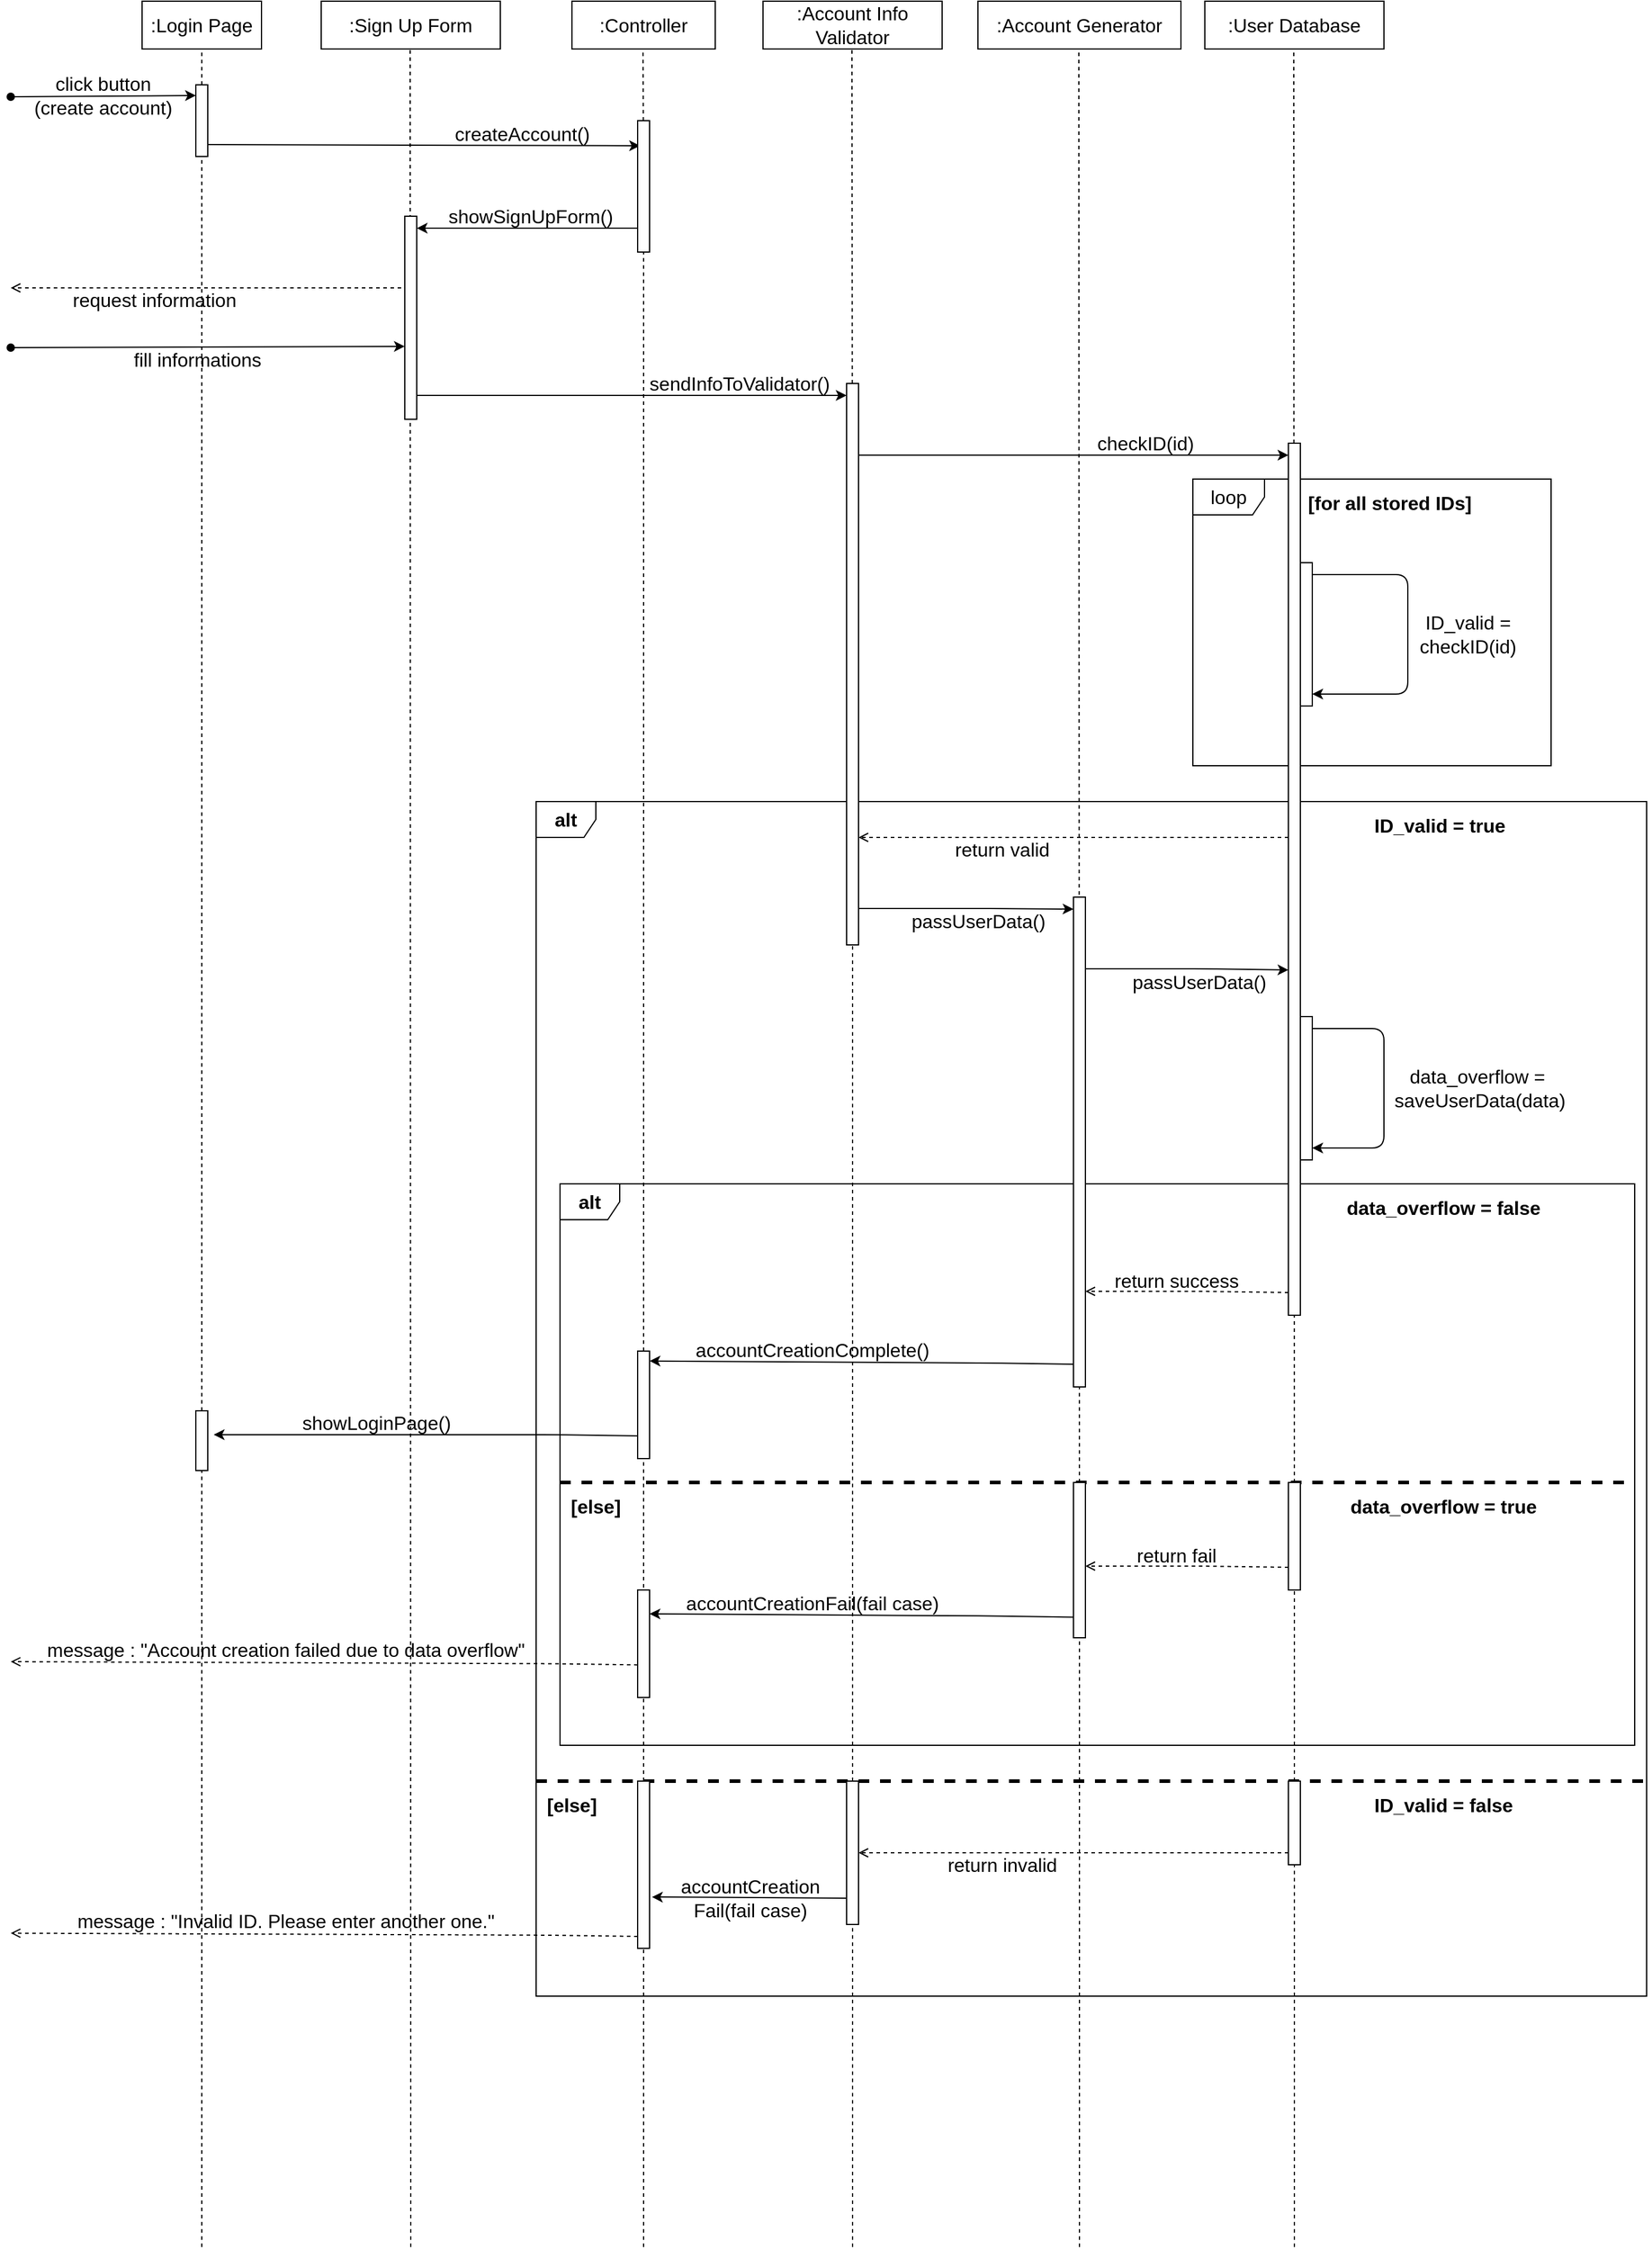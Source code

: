 <mxfile version="14.6.11" type="device"><diagram id="tHTe_I2bDUaO7Nul9PDq" name="Page-1"><mxGraphModel dx="2744" dy="1520" grid="1" gridSize="10" guides="1" tooltips="1" connect="1" arrows="1" fold="1" page="1" pageScale="1" pageWidth="3300" pageHeight="4681" math="0" shadow="0"><root><mxCell id="0"/><mxCell id="1" parent="0"/><mxCell id="PJq-S01LQ4rbDzRREBgb-29" value="&lt;b&gt;alt&lt;/b&gt;" style="shape=umlFrame;whiteSpace=wrap;html=1;fontSize=16;width=50;height=30;" parent="1" vertex="1"><mxGeometry x="640" y="790" width="930" height="1000" as="geometry"/></mxCell><mxCell id="PJq-S01LQ4rbDzRREBgb-40" value="&lt;b&gt;alt&lt;/b&gt;" style="shape=umlFrame;whiteSpace=wrap;html=1;fontSize=16;width=50;height=30;" parent="1" vertex="1"><mxGeometry x="660" y="1110" width="900" height="470" as="geometry"/></mxCell><mxCell id="PJq-S01LQ4rbDzRREBgb-30" value="loop" style="shape=umlFrame;whiteSpace=wrap;html=1;fontSize=16;" parent="1" vertex="1"><mxGeometry x="1190" y="520" width="300" height="240" as="geometry"/></mxCell><mxCell id="PJq-S01LQ4rbDzRREBgb-1" value=":Login Page" style="rounded=0;whiteSpace=wrap;html=1;fontSize=16;" parent="1" vertex="1"><mxGeometry x="310" y="120" width="100" height="40" as="geometry"/></mxCell><mxCell id="PJq-S01LQ4rbDzRREBgb-2" value=":Sign Up Form" style="rounded=0;whiteSpace=wrap;html=1;fontSize=16;" parent="1" vertex="1"><mxGeometry x="460" y="120" width="150" height="40" as="geometry"/></mxCell><mxCell id="PJq-S01LQ4rbDzRREBgb-3" value=":Controller" style="rounded=0;whiteSpace=wrap;html=1;fontSize=16;" parent="1" vertex="1"><mxGeometry x="670" y="120" width="120" height="40" as="geometry"/></mxCell><mxCell id="PJq-S01LQ4rbDzRREBgb-4" value=":Account Info Validator" style="rounded=0;whiteSpace=wrap;html=1;fontSize=16;" parent="1" vertex="1"><mxGeometry x="830" y="120" width="150" height="40" as="geometry"/></mxCell><mxCell id="PJq-S01LQ4rbDzRREBgb-5" value=":User Database" style="rounded=0;whiteSpace=wrap;html=1;fontSize=16;" parent="1" vertex="1"><mxGeometry x="1200" y="120" width="150" height="40" as="geometry"/></mxCell><mxCell id="PJq-S01LQ4rbDzRREBgb-6" value=":Account Generator" style="rounded=0;whiteSpace=wrap;html=1;fontSize=16;" parent="1" vertex="1"><mxGeometry x="1010" y="120" width="170" height="40" as="geometry"/></mxCell><mxCell id="PJq-S01LQ4rbDzRREBgb-7" value="" style="endArrow=none;html=1;fontSize=16;entryX=0.5;entryY=1;entryDx=0;entryDy=0;dashed=1;startArrow=none;" parent="1" source="n9s0C2pQZDcQ6zNCQ9L7-17" target="PJq-S01LQ4rbDzRREBgb-1" edge="1"><mxGeometry width="50" height="50" relative="1" as="geometry"><mxPoint x="360" y="1660" as="sourcePoint"/><mxPoint x="720" y="350" as="targetPoint"/></mxGeometry></mxCell><mxCell id="PJq-S01LQ4rbDzRREBgb-9" value="" style="endArrow=none;html=1;fontSize=16;entryX=0.5;entryY=1;entryDx=0;entryDy=0;dashed=1;startArrow=none;" parent="1" source="8kNlWf7XlPDB_38wcxgV-12" edge="1"><mxGeometry width="50" height="50" relative="1" as="geometry"><mxPoint x="730" y="1720" as="sourcePoint"/><mxPoint x="729.5" y="160" as="targetPoint"/></mxGeometry></mxCell><mxCell id="PJq-S01LQ4rbDzRREBgb-10" value="" style="endArrow=none;html=1;fontSize=16;entryX=0.5;entryY=1;entryDx=0;entryDy=0;dashed=1;startArrow=none;" parent="1" source="PJq-S01LQ4rbDzRREBgb-26" edge="1"><mxGeometry width="50" height="50" relative="1" as="geometry"><mxPoint x="905" y="1130" as="sourcePoint"/><mxPoint x="904.5" y="160" as="targetPoint"/></mxGeometry></mxCell><mxCell id="PJq-S01LQ4rbDzRREBgb-11" value="" style="endArrow=none;html=1;fontSize=16;entryX=0.5;entryY=1;entryDx=0;entryDy=0;dashed=1;startArrow=none;" parent="1" source="8kNlWf7XlPDB_38wcxgV-8" edge="1"><mxGeometry width="50" height="50" relative="1" as="geometry"><mxPoint x="1095" y="1816" as="sourcePoint"/><mxPoint x="1094.5" y="160" as="targetPoint"/></mxGeometry></mxCell><mxCell id="PJq-S01LQ4rbDzRREBgb-12" value="" style="endArrow=none;html=1;fontSize=16;entryX=0.5;entryY=1;entryDx=0;entryDy=0;dashed=1;startArrow=none;" parent="1" source="8kNlWf7XlPDB_38wcxgV-6" edge="1"><mxGeometry width="50" height="50" relative="1" as="geometry"><mxPoint x="1275" y="1972" as="sourcePoint"/><mxPoint x="1274.5" y="160" as="targetPoint"/></mxGeometry></mxCell><mxCell id="PJq-S01LQ4rbDzRREBgb-13" value="click button&lt;br&gt;(create account)" style="endArrow=classic;html=1;fontSize=16;startArrow=oval;startFill=1;labelBackgroundColor=none;entryX=0.01;entryY=0.149;entryDx=0;entryDy=0;entryPerimeter=0;" parent="1" target="n9s0C2pQZDcQ6zNCQ9L7-17" edge="1"><mxGeometry width="50" height="50" relative="1" as="geometry"><mxPoint x="200" y="200" as="sourcePoint"/><mxPoint x="350" y="200" as="targetPoint"/></mxGeometry></mxCell><mxCell id="PJq-S01LQ4rbDzRREBgb-14" value="createAccount()" style="endArrow=classic;html=1;labelBackgroundColor=none;fontSize=16;entryX=0.2;entryY=0.191;entryDx=0;entryDy=0;entryPerimeter=0;" parent="1" target="8kNlWf7XlPDB_38wcxgV-12" edge="1"><mxGeometry x="0.46" y="10" width="50" height="50" relative="1" as="geometry"><mxPoint x="360" y="240" as="sourcePoint"/><mxPoint x="730" y="240" as="targetPoint"/><mxPoint as="offset"/></mxGeometry></mxCell><mxCell id="PJq-S01LQ4rbDzRREBgb-15" value="showSignUpForm()" style="endArrow=classic;html=1;labelBackgroundColor=none;fontSize=16;entryX=1;entryY=0.059;entryDx=0;entryDy=0;entryPerimeter=0;" parent="1" target="PJq-S01LQ4rbDzRREBgb-24" edge="1"><mxGeometry y="-10" width="50" height="50" relative="1" as="geometry"><mxPoint x="730" y="310" as="sourcePoint"/><mxPoint x="600" y="310" as="targetPoint"/><Array as="points"><mxPoint x="630" y="310"/></Array><mxPoint as="offset"/></mxGeometry></mxCell><mxCell id="PJq-S01LQ4rbDzRREBgb-16" value="request information" style="endArrow=open;html=1;labelBackgroundColor=none;fontSize=16;dashed=1;endFill=0;" parent="1" edge="1"><mxGeometry x="0.266" y="10" width="50" height="50" relative="1" as="geometry"><mxPoint x="527" y="360" as="sourcePoint"/><mxPoint x="200" y="360" as="targetPoint"/><mxPoint as="offset"/></mxGeometry></mxCell><mxCell id="PJq-S01LQ4rbDzRREBgb-17" value="fill informations" style="endArrow=classic;html=1;fontSize=16;startArrow=oval;startFill=1;labelBackgroundColor=none;entryX=0;entryY=0.641;entryDx=0;entryDy=0;entryPerimeter=0;" parent="1" target="PJq-S01LQ4rbDzRREBgb-24" edge="1"><mxGeometry x="-0.057" y="-10" width="50" height="50" relative="1" as="geometry"><mxPoint x="200" y="410" as="sourcePoint"/><mxPoint x="533" y="410" as="targetPoint"/><mxPoint as="offset"/></mxGeometry></mxCell><mxCell id="PJq-S01LQ4rbDzRREBgb-19" value="sendInfoToValidator()" style="endArrow=classic;html=1;labelBackgroundColor=none;fontSize=16;" parent="1" edge="1"><mxGeometry x="0.5" y="10" width="50" height="50" relative="1" as="geometry"><mxPoint x="540" y="450" as="sourcePoint"/><mxPoint x="900" y="450" as="targetPoint"/><mxPoint as="offset"/></mxGeometry></mxCell><mxCell id="PJq-S01LQ4rbDzRREBgb-20" value="checkID(id)" style="endArrow=classic;html=1;labelBackgroundColor=none;fontSize=16;" parent="1" edge="1"><mxGeometry x="0.333" y="10" width="50" height="50" relative="1" as="geometry"><mxPoint x="910" y="500" as="sourcePoint"/><mxPoint x="1270" y="500" as="targetPoint"/><Array as="points"><mxPoint x="1010" y="500"/></Array><mxPoint as="offset"/></mxGeometry></mxCell><mxCell id="PJq-S01LQ4rbDzRREBgb-22" value="ID_valid =&lt;br&gt;checkID(id)" style="endArrow=classic;html=1;labelBackgroundColor=none;fontSize=16;edgeStyle=elbowEdgeStyle;" parent="1" edge="1"><mxGeometry y="50" width="50" height="50" relative="1" as="geometry"><mxPoint x="1290" y="600" as="sourcePoint"/><mxPoint x="1290" y="700" as="targetPoint"/><Array as="points"><mxPoint x="1370" y="650"/></Array><mxPoint as="offset"/></mxGeometry></mxCell><mxCell id="PJq-S01LQ4rbDzRREBgb-23" value="return valid" style="endArrow=open;html=1;labelBackgroundColor=none;fontSize=16;dashed=1;endFill=0;" parent="1" edge="1"><mxGeometry x="0.333" y="10" width="50" height="50" relative="1" as="geometry"><mxPoint x="1270" y="820" as="sourcePoint"/><mxPoint x="910" y="820" as="targetPoint"/><Array as="points"><mxPoint x="1010" y="820"/></Array><mxPoint as="offset"/></mxGeometry></mxCell><mxCell id="PJq-S01LQ4rbDzRREBgb-8" value="" style="endArrow=none;html=1;fontSize=16;entryX=0.5;entryY=1;entryDx=0;entryDy=0;dashed=1;" parent="1" edge="1"><mxGeometry width="50" height="50" relative="1" as="geometry"><mxPoint x="535" y="2000" as="sourcePoint"/><mxPoint x="534.5" y="160" as="targetPoint"/></mxGeometry></mxCell><mxCell id="PJq-S01LQ4rbDzRREBgb-24" value="" style="rounded=0;whiteSpace=wrap;html=1;fontSize=16;" parent="1" vertex="1"><mxGeometry x="530" y="300" width="10" height="170" as="geometry"/></mxCell><mxCell id="PJq-S01LQ4rbDzRREBgb-26" value="" style="rounded=0;whiteSpace=wrap;html=1;fontSize=16;" parent="1" vertex="1"><mxGeometry x="900" y="440" width="10" height="470" as="geometry"/></mxCell><mxCell id="PJq-S01LQ4rbDzRREBgb-28" value="" style="endArrow=none;html=1;fontSize=16;entryX=0.5;entryY=1;entryDx=0;entryDy=0;dashed=1;startArrow=none;" parent="1" source="n9s0C2pQZDcQ6zNCQ9L7-9" target="PJq-S01LQ4rbDzRREBgb-26" edge="1"><mxGeometry width="50" height="50" relative="1" as="geometry"><mxPoint x="905" y="2010" as="sourcePoint"/><mxPoint x="904.5" y="160" as="targetPoint"/></mxGeometry></mxCell><mxCell id="PJq-S01LQ4rbDzRREBgb-31" value="&lt;b&gt;[for all stored IDs]&lt;/b&gt;" style="text;html=1;strokeColor=none;fillColor=none;align=center;verticalAlign=middle;whiteSpace=wrap;rounded=0;fontSize=16;" parent="1" vertex="1"><mxGeometry x="1260" y="530" width="190" height="20" as="geometry"/></mxCell><mxCell id="PJq-S01LQ4rbDzRREBgb-32" value="" style="rounded=0;whiteSpace=wrap;html=1;fontSize=16;" parent="1" vertex="1"><mxGeometry x="1270" y="490" width="10" height="730" as="geometry"/></mxCell><mxCell id="PJq-S01LQ4rbDzRREBgb-34" value="" style="rounded=0;whiteSpace=wrap;html=1;fontSize=16;" parent="1" vertex="1"><mxGeometry x="1280" y="590" width="10" height="120" as="geometry"/></mxCell><mxCell id="PJq-S01LQ4rbDzRREBgb-35" value="passUserData()" style="endArrow=classic;html=1;labelBackgroundColor=none;fontSize=16;" parent="1" edge="1"><mxGeometry x="0.112" y="-10" width="50" height="50" relative="1" as="geometry"><mxPoint x="910" y="879.5" as="sourcePoint"/><mxPoint x="1090" y="880" as="targetPoint"/><Array as="points"><mxPoint x="1010" y="879.5"/></Array><mxPoint y="1" as="offset"/></mxGeometry></mxCell><mxCell id="PJq-S01LQ4rbDzRREBgb-36" value="" style="rounded=0;whiteSpace=wrap;html=1;fontSize=16;" parent="1" vertex="1"><mxGeometry x="1090" y="870" width="10" height="410" as="geometry"/></mxCell><mxCell id="PJq-S01LQ4rbDzRREBgb-37" value="passUserData()" style="endArrow=classic;html=1;labelBackgroundColor=none;fontSize=16;" parent="1" edge="1"><mxGeometry x="0.112" y="-10" width="50" height="50" relative="1" as="geometry"><mxPoint x="1100" y="930" as="sourcePoint"/><mxPoint x="1270" y="931" as="targetPoint"/><Array as="points"><mxPoint x="1200" y="930"/></Array><mxPoint y="1" as="offset"/></mxGeometry></mxCell><mxCell id="PJq-S01LQ4rbDzRREBgb-38" value="data_overflow =&amp;nbsp;&lt;br&gt;saveUserData(data)" style="endArrow=classic;html=1;labelBackgroundColor=none;fontSize=16;edgeStyle=elbowEdgeStyle;" parent="1" edge="1"><mxGeometry y="80" width="50" height="50" relative="1" as="geometry"><mxPoint x="1290" y="980" as="sourcePoint"/><mxPoint x="1290" y="1080" as="targetPoint"/><Array as="points"><mxPoint x="1350" y="1030"/></Array><mxPoint as="offset"/></mxGeometry></mxCell><mxCell id="PJq-S01LQ4rbDzRREBgb-39" value="" style="rounded=0;whiteSpace=wrap;html=1;fontSize=16;" parent="1" vertex="1"><mxGeometry x="1280" y="970" width="10" height="120" as="geometry"/></mxCell><mxCell id="PJq-S01LQ4rbDzRREBgb-41" value="data_overflow = false" style="text;html=1;strokeColor=none;fillColor=none;align=center;verticalAlign=middle;whiteSpace=wrap;rounded=0;fontSize=16;fontStyle=1" parent="1" vertex="1"><mxGeometry x="1290" y="1130" width="220" as="geometry"/></mxCell><mxCell id="PJq-S01LQ4rbDzRREBgb-42" value="return success" style="endArrow=open;html=1;labelBackgroundColor=none;fontSize=16;dashed=1;endFill=0;" parent="1" edge="1"><mxGeometry x="0.112" y="-10" width="50" height="50" relative="1" as="geometry"><mxPoint x="1270" y="1201" as="sourcePoint"/><mxPoint x="1100" y="1200" as="targetPoint"/><Array as="points"><mxPoint x="1200" y="1200"/></Array><mxPoint y="1" as="offset"/></mxGeometry></mxCell><mxCell id="8kNlWf7XlPDB_38wcxgV-1" value="accountCreationComplete()" style="endArrow=classic;html=1;labelBackgroundColor=none;fontSize=16;entryX=1;entryY=0.092;entryDx=0;entryDy=0;entryPerimeter=0;endFill=1;" parent="1" target="8kNlWf7XlPDB_38wcxgV-14" edge="1"><mxGeometry x="0.233" y="-10" width="50" height="50" relative="1" as="geometry"><mxPoint x="1090" y="1261" as="sourcePoint"/><mxPoint x="730" y="1260" as="targetPoint"/><Array as="points"><mxPoint x="1020" y="1260"/></Array><mxPoint as="offset"/></mxGeometry></mxCell><mxCell id="8kNlWf7XlPDB_38wcxgV-3" value="" style="endArrow=none;html=1;dashed=1;strokeWidth=3;exitX=0;exitY=0.532;exitDx=0;exitDy=0;exitPerimeter=0;" parent="1" source="PJq-S01LQ4rbDzRREBgb-40" edge="1"><mxGeometry width="50" height="50" relative="1" as="geometry"><mxPoint x="1010" y="1360" as="sourcePoint"/><mxPoint x="1560" y="1360" as="targetPoint"/></mxGeometry></mxCell><mxCell id="8kNlWf7XlPDB_38wcxgV-4" value="data_overflow = true" style="text;html=1;strokeColor=none;fillColor=none;align=center;verticalAlign=middle;whiteSpace=wrap;rounded=0;fontSize=16;fontStyle=1" parent="1" vertex="1"><mxGeometry x="1290" y="1380" width="220" as="geometry"/></mxCell><mxCell id="8kNlWf7XlPDB_38wcxgV-5" value="&lt;b style=&quot;font-size: 16px;&quot;&gt;[else]&lt;/b&gt;" style="text;html=1;strokeColor=none;fillColor=none;align=center;verticalAlign=middle;whiteSpace=wrap;rounded=0;fontSize=16;" parent="1" vertex="1"><mxGeometry x="670" y="1370" width="40" height="20" as="geometry"/></mxCell><mxCell id="8kNlWf7XlPDB_38wcxgV-6" value="" style="rounded=0;whiteSpace=wrap;html=1;fontSize=16;" parent="1" vertex="1"><mxGeometry x="1270" y="1360" width="10" height="90" as="geometry"/></mxCell><mxCell id="8kNlWf7XlPDB_38wcxgV-7" value="" style="endArrow=none;html=1;fontSize=16;entryX=0.5;entryY=1;entryDx=0;entryDy=0;dashed=1;startArrow=none;" parent="1" source="n9s0C2pQZDcQ6zNCQ9L7-4" target="8kNlWf7XlPDB_38wcxgV-6" edge="1"><mxGeometry width="50" height="50" relative="1" as="geometry"><mxPoint x="1275" y="1972" as="sourcePoint"/><mxPoint x="1274.5" y="160" as="targetPoint"/></mxGeometry></mxCell><mxCell id="8kNlWf7XlPDB_38wcxgV-8" value="" style="rounded=0;whiteSpace=wrap;html=1;fontSize=16;" parent="1" vertex="1"><mxGeometry x="1090" y="1360" width="10" height="130" as="geometry"/></mxCell><mxCell id="8kNlWf7XlPDB_38wcxgV-9" value="" style="endArrow=none;html=1;fontSize=16;entryX=0.5;entryY=1;entryDx=0;entryDy=0;dashed=1;" parent="1" target="8kNlWf7XlPDB_38wcxgV-8" edge="1"><mxGeometry width="50" height="50" relative="1" as="geometry"><mxPoint x="1095" y="2000" as="sourcePoint"/><mxPoint x="1094.5" y="160" as="targetPoint"/></mxGeometry></mxCell><mxCell id="8kNlWf7XlPDB_38wcxgV-10" value="return fail" style="endArrow=open;html=1;labelBackgroundColor=none;fontSize=16;dashed=1;endFill=0;" parent="1" edge="1"><mxGeometry x="0.112" y="-10" width="50" height="50" relative="1" as="geometry"><mxPoint x="1270" y="1431" as="sourcePoint"/><mxPoint x="1100" y="1430" as="targetPoint"/><Array as="points"><mxPoint x="1200" y="1430"/></Array><mxPoint y="1" as="offset"/></mxGeometry></mxCell><mxCell id="8kNlWf7XlPDB_38wcxgV-12" value="" style="rounded=0;whiteSpace=wrap;html=1;fontSize=16;" parent="1" vertex="1"><mxGeometry x="725" y="220" width="10" height="110" as="geometry"/></mxCell><mxCell id="8kNlWf7XlPDB_38wcxgV-13" value="" style="endArrow=none;html=1;fontSize=16;entryX=0.5;entryY=1;entryDx=0;entryDy=0;dashed=1;startArrow=none;" parent="1" target="8kNlWf7XlPDB_38wcxgV-12" edge="1"><mxGeometry width="50" height="50" relative="1" as="geometry"><mxPoint x="730" y="2000" as="sourcePoint"/><mxPoint x="729.5" y="160" as="targetPoint"/></mxGeometry></mxCell><mxCell id="8kNlWf7XlPDB_38wcxgV-14" value="" style="rounded=0;whiteSpace=wrap;html=1;fontSize=16;" parent="1" vertex="1"><mxGeometry x="725" y="1250" width="10" height="90" as="geometry"/></mxCell><mxCell id="8kNlWf7XlPDB_38wcxgV-16" value="showLoginPage()" style="endArrow=classic;html=1;labelBackgroundColor=none;fontSize=16;endFill=1;" parent="1" edge="1"><mxGeometry x="0.233" y="-10" width="50" height="50" relative="1" as="geometry"><mxPoint x="725" y="1321" as="sourcePoint"/><mxPoint x="370" y="1320" as="targetPoint"/><Array as="points"><mxPoint x="655" y="1320"/></Array><mxPoint as="offset"/></mxGeometry></mxCell><mxCell id="8kNlWf7XlPDB_38wcxgV-17" value="" style="rounded=0;whiteSpace=wrap;html=1;fontSize=16;" parent="1" vertex="1"><mxGeometry x="355" y="1300" width="10" height="50" as="geometry"/></mxCell><mxCell id="8kNlWf7XlPDB_38wcxgV-18" value="" style="endArrow=none;html=1;fontSize=16;entryX=0.5;entryY=1;entryDx=0;entryDy=0;dashed=1;" parent="1" target="8kNlWf7XlPDB_38wcxgV-17" edge="1"><mxGeometry width="50" height="50" relative="1" as="geometry"><mxPoint x="360" y="2000" as="sourcePoint"/><mxPoint x="360" y="160" as="targetPoint"/></mxGeometry></mxCell><mxCell id="8kNlWf7XlPDB_38wcxgV-19" value="accountCreationFail(fail case)" style="endArrow=classic;html=1;labelBackgroundColor=none;fontSize=16;entryX=1;entryY=0.092;entryDx=0;entryDy=0;entryPerimeter=0;endFill=1;" parent="1" edge="1"><mxGeometry x="0.233" y="-10" width="50" height="50" relative="1" as="geometry"><mxPoint x="1090" y="1472.72" as="sourcePoint"/><mxPoint x="735" y="1470" as="targetPoint"/><Array as="points"><mxPoint x="1020" y="1471.72"/></Array><mxPoint as="offset"/></mxGeometry></mxCell><mxCell id="8kNlWf7XlPDB_38wcxgV-20" value="" style="rounded=0;whiteSpace=wrap;html=1;fontSize=16;" parent="1" vertex="1"><mxGeometry x="725" y="1450" width="10" height="90" as="geometry"/></mxCell><mxCell id="8kNlWf7XlPDB_38wcxgV-22" value="message : &quot;Account creation failed due to data overflow&quot;" style="endArrow=open;html=1;labelBackgroundColor=none;fontSize=16;endFill=0;dashed=1;" parent="1" edge="1"><mxGeometry x="0.124" y="-11" width="50" height="50" relative="1" as="geometry"><mxPoint x="725" y="1512.72" as="sourcePoint"/><mxPoint x="200" y="1510" as="targetPoint"/><Array as="points"><mxPoint x="655" y="1511.72"/></Array><mxPoint as="offset"/></mxGeometry></mxCell><mxCell id="n9s0C2pQZDcQ6zNCQ9L7-1" value="" style="endArrow=none;html=1;dashed=1;strokeWidth=3;exitX=0;exitY=0.532;exitDx=0;exitDy=0;exitPerimeter=0;entryX=1.001;entryY=0.82;entryDx=0;entryDy=0;entryPerimeter=0;" parent="1" target="PJq-S01LQ4rbDzRREBgb-29" edge="1"><mxGeometry width="50" height="50" relative="1" as="geometry"><mxPoint x="640" y="1610.04" as="sourcePoint"/><mxPoint x="1450" y="1606" as="targetPoint"/></mxGeometry></mxCell><mxCell id="n9s0C2pQZDcQ6zNCQ9L7-2" value="&lt;b style=&quot;font-size: 16px;&quot;&gt;[else]&lt;/b&gt;" style="text;html=1;strokeColor=none;fillColor=none;align=center;verticalAlign=middle;whiteSpace=wrap;rounded=0;fontSize=16;" parent="1" vertex="1"><mxGeometry x="650" y="1620" width="40" height="20" as="geometry"/></mxCell><mxCell id="n9s0C2pQZDcQ6zNCQ9L7-3" value="return invalid" style="endArrow=open;html=1;labelBackgroundColor=none;fontSize=16;dashed=1;endFill=0;" parent="1" edge="1"><mxGeometry x="0.333" y="10" width="50" height="50" relative="1" as="geometry"><mxPoint x="1270" y="1670.0" as="sourcePoint"/><mxPoint x="910" y="1670.0" as="targetPoint"/><Array as="points"><mxPoint x="1010" y="1670.0"/></Array><mxPoint as="offset"/></mxGeometry></mxCell><mxCell id="n9s0C2pQZDcQ6zNCQ9L7-4" value="" style="rounded=0;whiteSpace=wrap;html=1;fontSize=16;" parent="1" vertex="1"><mxGeometry x="1270" y="1610" width="10" height="70" as="geometry"/></mxCell><mxCell id="n9s0C2pQZDcQ6zNCQ9L7-7" value="" style="endArrow=none;html=1;fontSize=16;entryX=0.5;entryY=1;entryDx=0;entryDy=0;dashed=1;startArrow=none;" parent="1" target="n9s0C2pQZDcQ6zNCQ9L7-4" edge="1"><mxGeometry width="50" height="50" relative="1" as="geometry"><mxPoint x="1275" y="2000" as="sourcePoint"/><mxPoint x="1275" y="1480" as="targetPoint"/></mxGeometry></mxCell><mxCell id="n9s0C2pQZDcQ6zNCQ9L7-9" value="" style="rounded=0;whiteSpace=wrap;html=1;fontSize=16;" parent="1" vertex="1"><mxGeometry x="900" y="1610" width="10" height="120" as="geometry"/></mxCell><mxCell id="n9s0C2pQZDcQ6zNCQ9L7-10" value="" style="endArrow=none;html=1;fontSize=16;entryX=0.5;entryY=1;entryDx=0;entryDy=0;dashed=1;startArrow=none;" parent="1" target="n9s0C2pQZDcQ6zNCQ9L7-9" edge="1"><mxGeometry width="50" height="50" relative="1" as="geometry"><mxPoint x="905" y="2000" as="sourcePoint"/><mxPoint x="905" y="910" as="targetPoint"/></mxGeometry></mxCell><mxCell id="n9s0C2pQZDcQ6zNCQ9L7-12" value="" style="rounded=0;whiteSpace=wrap;html=1;fontSize=16;" parent="1" vertex="1"><mxGeometry x="725" y="1610" width="10" height="140" as="geometry"/></mxCell><mxCell id="n9s0C2pQZDcQ6zNCQ9L7-13" value="accountCreation&lt;br style=&quot;font-size: 16px;&quot;&gt;Fail(fail case)" style="endArrow=classic;html=1;entryX=1.2;entryY=0.693;entryDx=0;entryDy=0;fontSize=16;labelBackgroundColor=none;entryPerimeter=0;endFill=1;" parent="1" target="n9s0C2pQZDcQ6zNCQ9L7-12" edge="1"><mxGeometry width="50" height="50" relative="1" as="geometry"><mxPoint x="900" y="1708" as="sourcePoint"/><mxPoint x="750" y="1710" as="targetPoint"/></mxGeometry></mxCell><mxCell id="n9s0C2pQZDcQ6zNCQ9L7-14" value="message : &quot;Invalid ID. Please enter another one.&quot;" style="endArrow=open;html=1;labelBackgroundColor=none;fontSize=16;dashed=1;endFill=0;" parent="1" edge="1"><mxGeometry x="0.124" y="-11" width="50" height="50" relative="1" as="geometry"><mxPoint x="725" y="1740.0" as="sourcePoint"/><mxPoint x="200" y="1737.28" as="targetPoint"/><Array as="points"><mxPoint x="655" y="1739"/></Array><mxPoint as="offset"/></mxGeometry></mxCell><mxCell id="n9s0C2pQZDcQ6zNCQ9L7-15" value="ID_valid = true" style="text;html=1;strokeColor=none;fillColor=none;align=left;verticalAlign=middle;whiteSpace=wrap;rounded=0;fontSize=16;fontStyle=1" parent="1" vertex="1"><mxGeometry x="1340" y="810" width="180" as="geometry"/></mxCell><mxCell id="n9s0C2pQZDcQ6zNCQ9L7-16" value="ID_valid = false" style="text;html=1;strokeColor=none;fillColor=none;align=left;verticalAlign=middle;whiteSpace=wrap;rounded=0;fontSize=16;fontStyle=1" parent="1" vertex="1"><mxGeometry x="1340" y="1630" width="180" as="geometry"/></mxCell><mxCell id="n9s0C2pQZDcQ6zNCQ9L7-17" value="" style="rounded=0;whiteSpace=wrap;html=1;fontSize=16;" parent="1" vertex="1"><mxGeometry x="355" y="190" width="10" height="60" as="geometry"/></mxCell><mxCell id="n9s0C2pQZDcQ6zNCQ9L7-18" value="" style="endArrow=none;html=1;fontSize=16;entryX=0.5;entryY=1;entryDx=0;entryDy=0;dashed=1;startArrow=none;" parent="1" source="8kNlWf7XlPDB_38wcxgV-17" target="n9s0C2pQZDcQ6zNCQ9L7-17" edge="1"><mxGeometry width="50" height="50" relative="1" as="geometry"><mxPoint x="360" y="1300" as="sourcePoint"/><mxPoint x="360" y="160" as="targetPoint"/></mxGeometry></mxCell></root></mxGraphModel></diagram></mxfile>